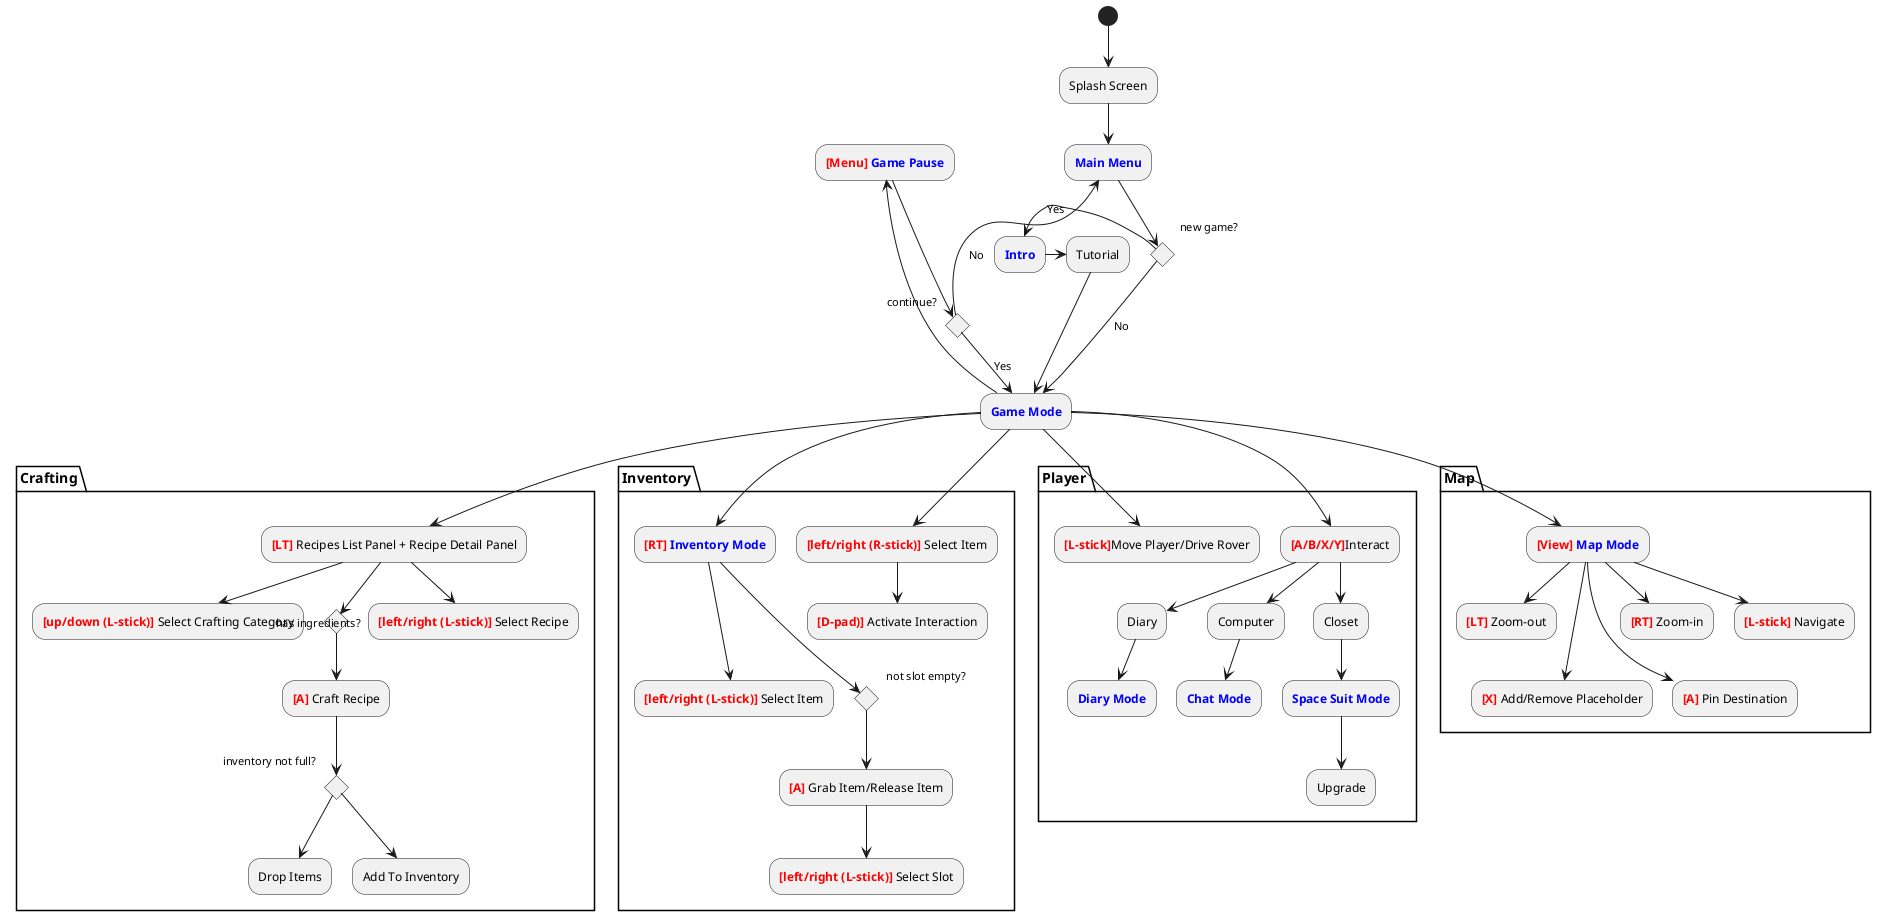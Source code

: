@startuml

(*)  --> "Splash Screen"
--> "<b><color:blue>Main Menu"

If "new game?" then
-left> [Yes] "<b><color:blue>Intro"
-> "Tutorial"
---> "<b><color:blue>Game Mode"
else
---> [No] "<b><color:blue>Game Mode"
Endif

-up-> "<b><color:red>[Menu]</b> <b><color:blue>Game Pause"

-up--> if "continue?" then
--> [Yes] "<b><color:blue>Game Mode"
else
-left> [No] "<b><color:blue>Main Menu"

partition Crafting {

"<b><color:blue>Game Mode" --> "<b><color:red>[LT]</b> Recipes List Panel + Recipe Detail Panel"


--> "<b><color:red>[up/down (L-stick)]</b> Select Crafting Category"

"<b><color:red>[LT]</b> Recipes List Panel + Recipe Detail Panel" --> if "has ingredients?" then
--> "<b><color:red>[A]</b> Craft Recipe"
--> if "inventory not full?" then
--> Drop Items
else
--> "Add To Inventory"
endif


"<b><color:red>[LT]</b> Recipes List Panel + Recipe Detail Panel" --> "<b><color:red>[left/right (L-stick)]</b> Select Recipe"


}

partition Inventory {

"<b><color:blue>Game Mode" --> "<b><color:red>[RT]</b> <b><color:blue>Inventory Mode"
"<b><color:red>[RT]</b> <b><color:blue>Inventory Mode" ---> "<b><color:red>[left/right (L-stick)]</b> Select Item" 
"<b><color:red>[RT]</b> <b><color:blue>Inventory Mode" ---> if "not slot empty?" then
--> "<b><color:red>[A]</b> Grab Item/Release Item" 
--> "<b><color:red>[left/right (L-stick)]</b> Select Slot"

"<b><color:blue>Game Mode" --> "<b><color:red>[left/right (R-stick)]</b> Select Item"
--> "<b><color:red>[D-pad)]</b> Activate Interaction" 

}

partition Player {

"<b><color:blue>Game Mode" --> "<b><color:red>[L-stick]</b>Move Player/Drive Rover"
"<b><color:blue>Game Mode" --> "<b><color:red>[A/B/X/Y]</b>Interact"

"<b><color:red>[A/B/X/Y]</b>Interact" --> "Diary"
--> "<b><color:blue>Diary Mode"

"<b><color:red>[A/B/X/Y]</b>Interact" --> "Computer"
--> "<b><color:blue>Chat Mode"

"<b><color:red>[A/B/X/Y]</b>Interact" --> "Closet"
--> "<b><color:blue>Space Suit Mode"
--> Upgrade

}

partition Map {

"<b><color:blue>Game Mode" --> "<b><color:red>[View]</b> <b><color:blue>Map Mode"
"<b><color:red>[View]</b> <b><color:blue>Map Mode" --> "<b><color:red>[LT]</b> Zoom-out"
"<b><color:red>[View]</b> <b><color:blue>Map Mode" ---> "<b><color:red>[X]</b> Add/Remove Placeholder"
"<b><color:red>[View]</b> <b><color:blue>Map Mode" ---> "<b><color:red>[A]</b> Pin Destination"
"<b><color:red>[View]</b> <b><color:blue>Map Mode" --> "<b><color:red>[RT]</b> Zoom-in"
"<b><color:red>[View]</b> <b><color:blue>Map Mode" --> "<b><color:red>[L-stick]</b> Navigate"


}

'partition Diary {
'
'"<b><color:blue>Game Mode" --> "<b><color:red>[RB]</b> <b><color:blue>Diary Mode"
'--> "<b><color:red>[left/right L-stick]</b> Select Page"
'}






@enduml